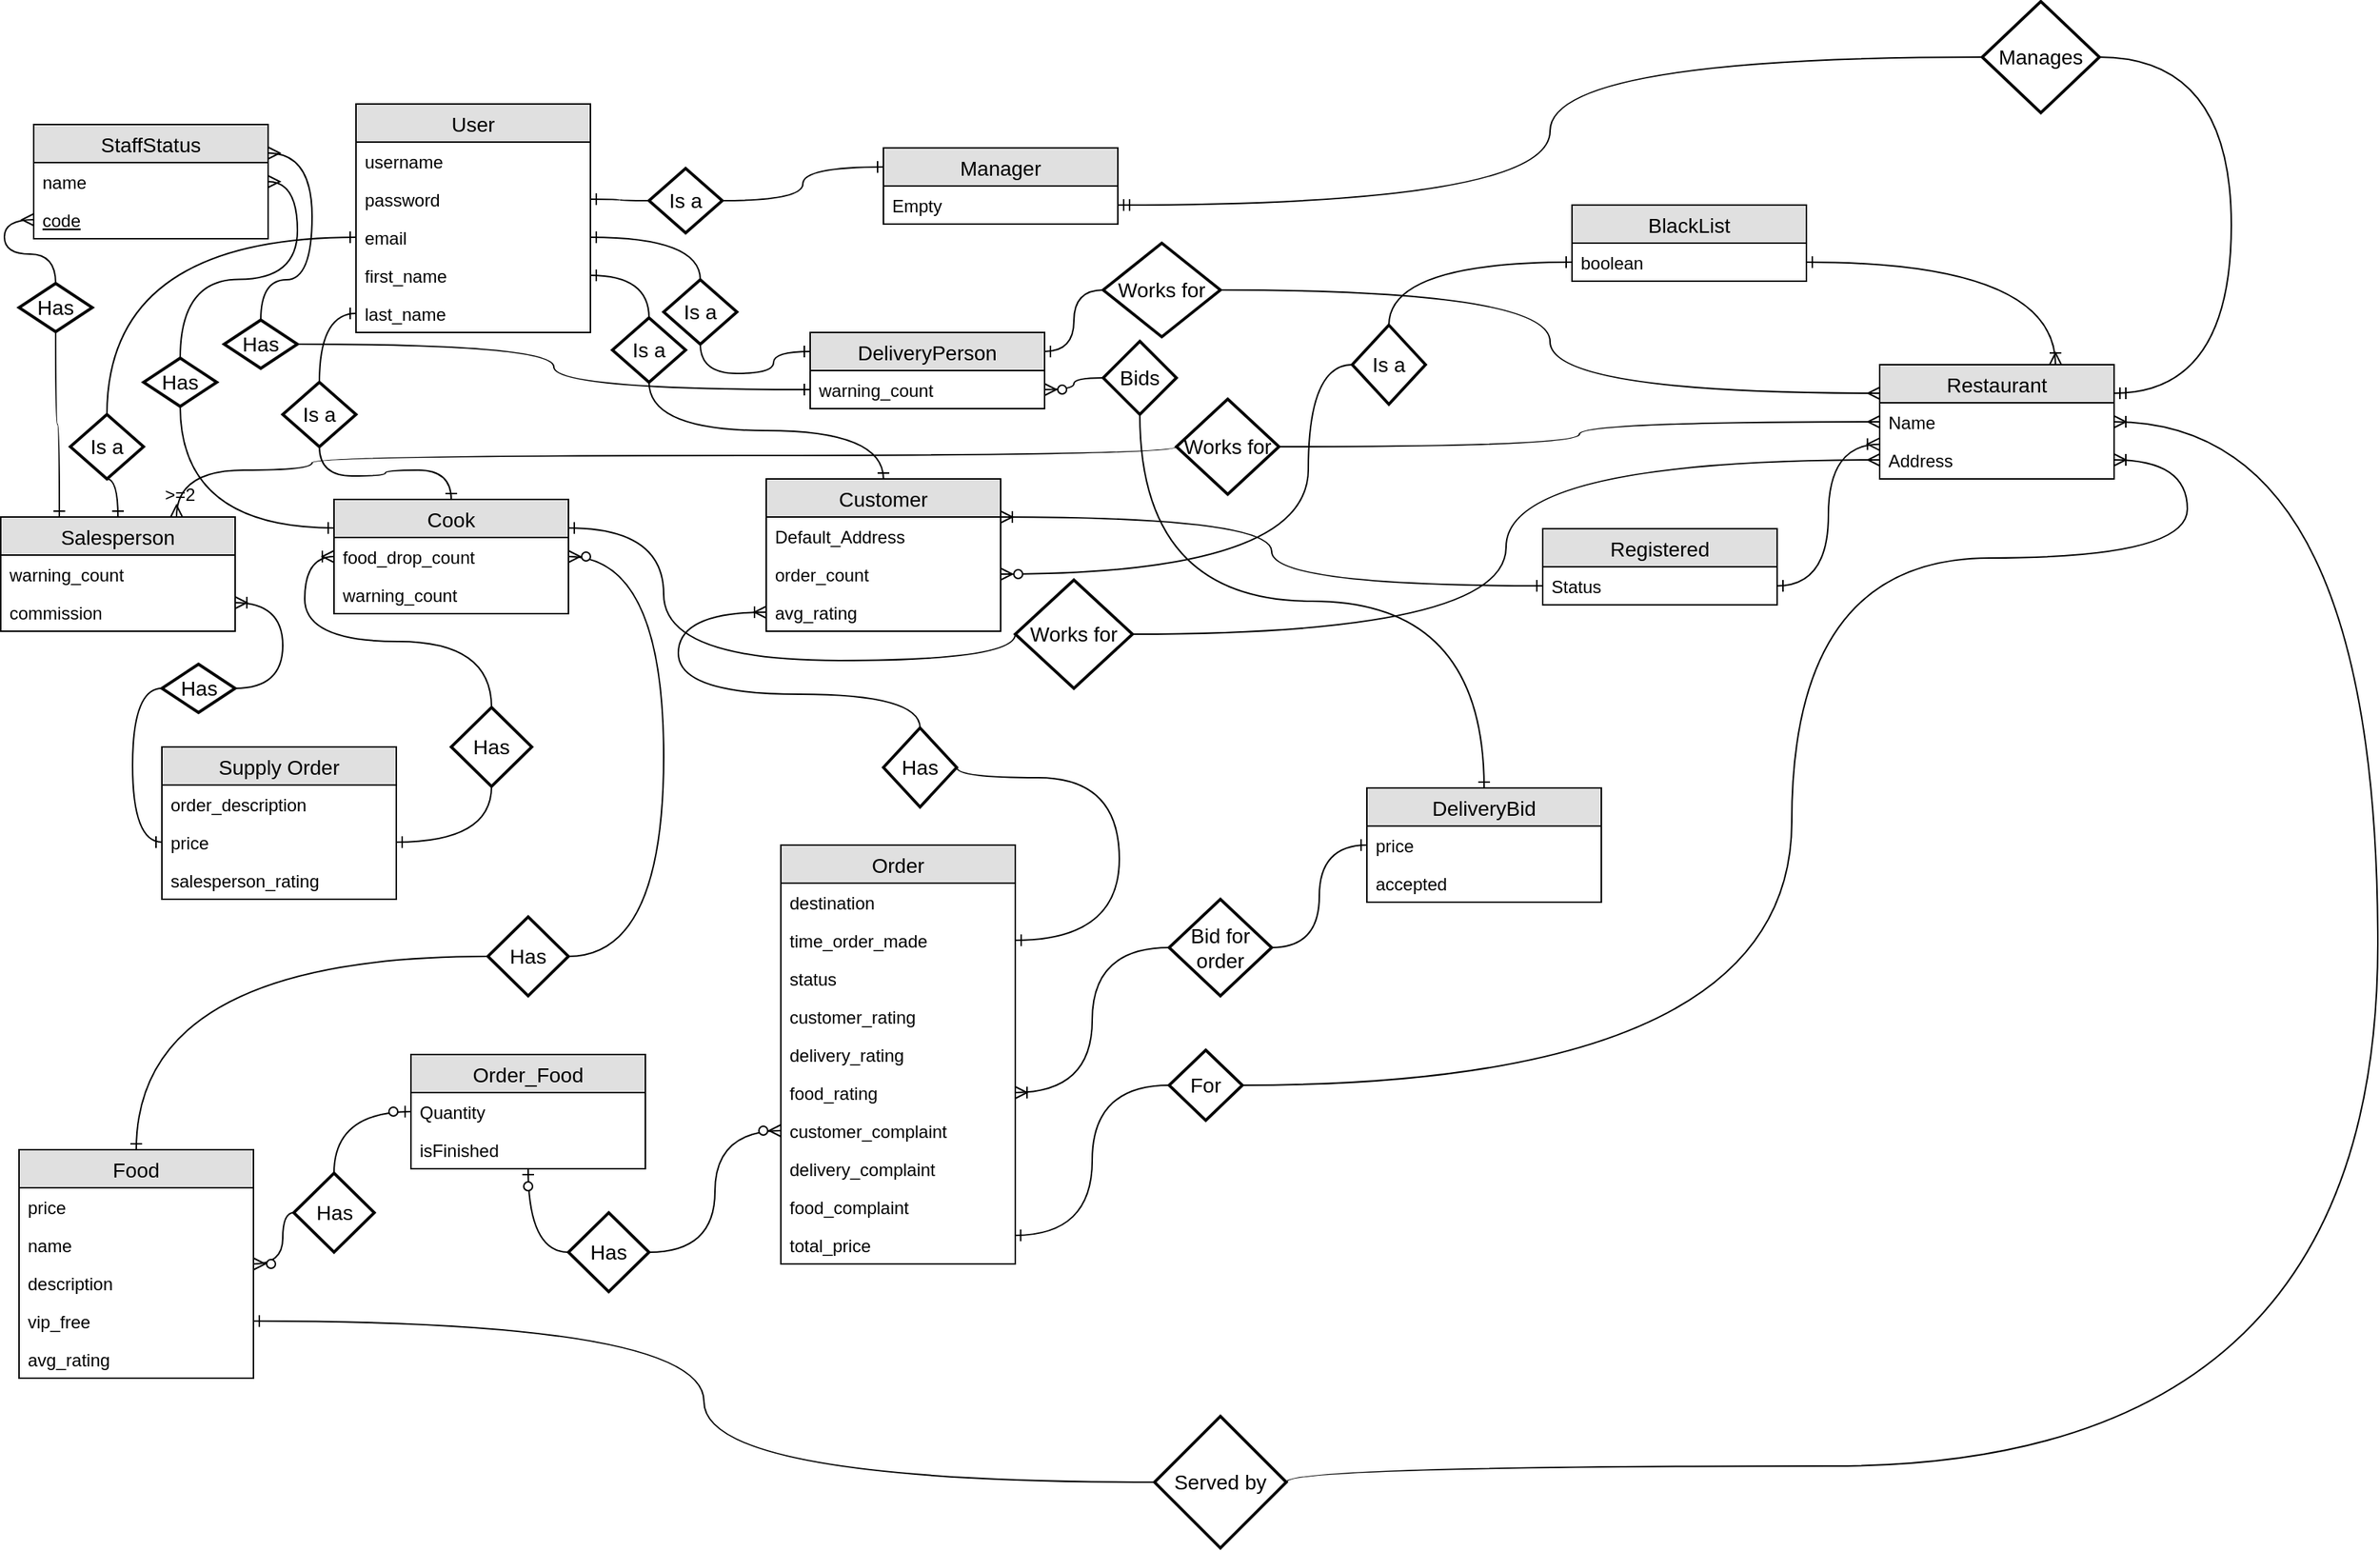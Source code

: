 <mxfile version="12.3.2" type="google" pages="1"><diagram id="FKOr02CGukpDUtLz59xT" name="Page-1"><mxGraphModel dx="1502" dy="1800" grid="1" gridSize="10" guides="1" tooltips="1" connect="1" arrows="1" fold="1" page="1" pageScale="1" pageWidth="850" pageHeight="1100" math="0" shadow="0"><root><mxCell id="0"/><mxCell id="1" parent="0"/><mxCell id="uE8CPsLyu6yqbZ7oe9Kf-1" value="User" style="swimlane;fontStyle=0;childLayout=stackLayout;horizontal=1;startSize=26;fillColor=#e0e0e0;horizontalStack=0;resizeParent=1;resizeParentMax=0;resizeLast=0;collapsible=1;marginBottom=0;swimlaneFillColor=#ffffff;align=center;fontSize=14;" parent="1" vertex="1"><mxGeometry x="250" y="70" width="160" height="156" as="geometry"><mxRectangle x="250" y="70" width="60" height="26" as="alternateBounds"/></mxGeometry></mxCell><mxCell id="uE8CPsLyu6yqbZ7oe9Kf-2" value="username" style="text;strokeColor=none;fillColor=none;spacingLeft=4;spacingRight=4;overflow=hidden;rotatable=0;points=[[0,0.5],[1,0.5]];portConstraint=eastwest;fontSize=12;" parent="uE8CPsLyu6yqbZ7oe9Kf-1" vertex="1"><mxGeometry y="26" width="160" height="26" as="geometry"/></mxCell><mxCell id="uE8CPsLyu6yqbZ7oe9Kf-3" value="password" style="text;strokeColor=none;fillColor=none;spacingLeft=4;spacingRight=4;overflow=hidden;rotatable=0;points=[[0,0.5],[1,0.5]];portConstraint=eastwest;fontSize=12;" parent="uE8CPsLyu6yqbZ7oe9Kf-1" vertex="1"><mxGeometry y="52" width="160" height="26" as="geometry"/></mxCell><mxCell id="uE8CPsLyu6yqbZ7oe9Kf-4" value="email" style="text;strokeColor=none;fillColor=none;spacingLeft=4;spacingRight=4;overflow=hidden;rotatable=0;points=[[0,0.5],[1,0.5]];portConstraint=eastwest;fontSize=12;" parent="uE8CPsLyu6yqbZ7oe9Kf-1" vertex="1"><mxGeometry y="78" width="160" height="26" as="geometry"/></mxCell><mxCell id="uE8CPsLyu6yqbZ7oe9Kf-5" value="first_name" style="text;strokeColor=none;fillColor=none;spacingLeft=4;spacingRight=4;overflow=hidden;rotatable=0;points=[[0,0.5],[1,0.5]];portConstraint=eastwest;fontSize=12;fontStyle=0" parent="uE8CPsLyu6yqbZ7oe9Kf-1" vertex="1"><mxGeometry y="104" width="160" height="26" as="geometry"/></mxCell><mxCell id="uE8CPsLyu6yqbZ7oe9Kf-6" value="last_name" style="text;strokeColor=none;fillColor=none;spacingLeft=4;spacingRight=4;overflow=hidden;rotatable=0;points=[[0,0.5],[1,0.5]];portConstraint=eastwest;fontSize=12;fontStyle=0" parent="uE8CPsLyu6yqbZ7oe9Kf-1" vertex="1"><mxGeometry y="130" width="160" height="26" as="geometry"/></mxCell><mxCell id="uE8CPsLyu6yqbZ7oe9Kf-41" style="edgeStyle=orthogonalEdgeStyle;curved=1;jumpSize=6;orthogonalLoop=1;jettySize=auto;html=1;exitX=0.5;exitY=0;exitDx=0;exitDy=0;entryX=1;entryY=0.5;entryDx=0;entryDy=0;endArrow=ERone;endFill=0;" parent="1" source="uE8CPsLyu6yqbZ7oe9Kf-11" target="uE8CPsLyu6yqbZ7oe9Kf-5" edge="1"><mxGeometry relative="1" as="geometry"/></mxCell><mxCell id="uE8CPsLyu6yqbZ7oe9Kf-70" style="edgeStyle=orthogonalEdgeStyle;curved=1;jumpSize=6;orthogonalLoop=1;jettySize=auto;html=1;exitX=0.5;exitY=1;exitDx=0;exitDy=0;entryX=0.5;entryY=0;entryDx=0;entryDy=0;endArrow=ERone;endFill=0;" parent="1" source="uE8CPsLyu6yqbZ7oe9Kf-11" target="uE8CPsLyu6yqbZ7oe9Kf-66" edge="1"><mxGeometry relative="1" as="geometry"/></mxCell><mxCell id="uE8CPsLyu6yqbZ7oe9Kf-11" value="Is a" style="shape=rhombus;strokeWidth=2;fontSize=17;perimeter=rhombusPerimeter;whiteSpace=wrap;html=1;align=center;fontSize=14;" parent="1" vertex="1"><mxGeometry x="425" y="216" width="50" height="44" as="geometry"/></mxCell><mxCell id="uE8CPsLyu6yqbZ7oe9Kf-38" style="edgeStyle=orthogonalEdgeStyle;curved=1;jumpSize=6;orthogonalLoop=1;jettySize=auto;html=1;exitX=0.5;exitY=1;exitDx=0;exitDy=0;entryX=0.5;entryY=0;entryDx=0;entryDy=0;endArrow=ERone;endFill=0;" parent="1" source="uE8CPsLyu6yqbZ7oe9Kf-13" target="uE8CPsLyu6yqbZ7oe9Kf-71" edge="1"><mxGeometry relative="1" as="geometry"><mxPoint x="250" y="319.5" as="sourcePoint"/><mxPoint x="250" y="350" as="targetPoint"/></mxGeometry></mxCell><mxCell id="uE8CPsLyu6yqbZ7oe9Kf-42" style="edgeStyle=orthogonalEdgeStyle;curved=1;jumpSize=6;orthogonalLoop=1;jettySize=auto;html=1;exitX=0.5;exitY=0;exitDx=0;exitDy=0;entryX=0;entryY=0.5;entryDx=0;entryDy=0;endArrow=ERone;endFill=0;" parent="1" source="uE8CPsLyu6yqbZ7oe9Kf-13" target="uE8CPsLyu6yqbZ7oe9Kf-6" edge="1"><mxGeometry relative="1" as="geometry"/></mxCell><mxCell id="uE8CPsLyu6yqbZ7oe9Kf-13" value="Is a" style="shape=rhombus;strokeWidth=2;fontSize=17;perimeter=rhombusPerimeter;whiteSpace=wrap;html=1;align=center;fontSize=14;" parent="1" vertex="1"><mxGeometry x="200" y="260" width="50" height="44" as="geometry"/></mxCell><mxCell id="uE8CPsLyu6yqbZ7oe9Kf-24" style="edgeStyle=orthogonalEdgeStyle;jumpSize=6;orthogonalLoop=1;jettySize=auto;html=1;exitX=1;exitY=0.5;exitDx=0;exitDy=0;entryX=0;entryY=0.25;entryDx=0;entryDy=0;endArrow=ERone;endFill=0;curved=1;" parent="1" source="uE8CPsLyu6yqbZ7oe9Kf-14" target="uE8CPsLyu6yqbZ7oe9Kf-80" edge="1"><mxGeometry relative="1" as="geometry"><mxPoint x="540" y="136" as="targetPoint"/></mxGeometry></mxCell><mxCell id="uE8CPsLyu6yqbZ7oe9Kf-25" style="edgeStyle=orthogonalEdgeStyle;jumpSize=6;orthogonalLoop=1;jettySize=auto;html=1;exitX=0;exitY=0.5;exitDx=0;exitDy=0;entryX=1;entryY=0.5;entryDx=0;entryDy=0;endArrow=ERone;endFill=0;curved=1;" parent="1" source="uE8CPsLyu6yqbZ7oe9Kf-14" target="uE8CPsLyu6yqbZ7oe9Kf-3" edge="1"><mxGeometry relative="1" as="geometry"/></mxCell><mxCell id="uE8CPsLyu6yqbZ7oe9Kf-14" value="Is a" style="shape=rhombus;strokeWidth=2;fontSize=17;perimeter=rhombusPerimeter;whiteSpace=wrap;html=1;align=center;fontSize=14;" parent="1" vertex="1"><mxGeometry x="450" y="114" width="50" height="44" as="geometry"/></mxCell><mxCell id="uE8CPsLyu6yqbZ7oe9Kf-27" style="edgeStyle=orthogonalEdgeStyle;curved=1;jumpSize=6;orthogonalLoop=1;jettySize=auto;html=1;exitX=0.5;exitY=0;exitDx=0;exitDy=0;entryX=1;entryY=0.5;entryDx=0;entryDy=0;endArrow=ERone;endFill=0;" parent="1" source="uE8CPsLyu6yqbZ7oe9Kf-15" target="uE8CPsLyu6yqbZ7oe9Kf-4" edge="1"><mxGeometry relative="1" as="geometry"/></mxCell><mxCell id="uE8CPsLyu6yqbZ7oe9Kf-36" style="edgeStyle=orthogonalEdgeStyle;curved=1;jumpSize=6;orthogonalLoop=1;jettySize=auto;html=1;exitX=0.5;exitY=1;exitDx=0;exitDy=0;entryX=0;entryY=0.25;entryDx=0;entryDy=0;endArrow=ERone;endFill=0;" parent="1" source="uE8CPsLyu6yqbZ7oe9Kf-15" target="uE8CPsLyu6yqbZ7oe9Kf-78" edge="1"><mxGeometry relative="1" as="geometry"><mxPoint x="610" y="352" as="targetPoint"/></mxGeometry></mxCell><mxCell id="uE8CPsLyu6yqbZ7oe9Kf-15" value="Is a" style="shape=rhombus;strokeWidth=2;fontSize=17;perimeter=rhombusPerimeter;whiteSpace=wrap;html=1;align=center;fontSize=14;" parent="1" vertex="1"><mxGeometry x="460" y="190" width="50" height="44" as="geometry"/></mxCell><mxCell id="uE8CPsLyu6yqbZ7oe9Kf-40" style="edgeStyle=orthogonalEdgeStyle;curved=1;jumpSize=6;orthogonalLoop=1;jettySize=auto;html=1;exitX=0.5;exitY=1;exitDx=0;exitDy=0;entryX=0.5;entryY=0;entryDx=0;entryDy=0;endArrow=ERone;endFill=0;" parent="1" source="uE8CPsLyu6yqbZ7oe9Kf-16" target="uE8CPsLyu6yqbZ7oe9Kf-76" edge="1"><mxGeometry relative="1" as="geometry"><mxPoint x="80" y="348" as="targetPoint"/></mxGeometry></mxCell><mxCell id="uE8CPsLyu6yqbZ7oe9Kf-44" style="edgeStyle=orthogonalEdgeStyle;curved=1;jumpSize=6;orthogonalLoop=1;jettySize=auto;html=1;exitX=0.5;exitY=0;exitDx=0;exitDy=0;entryX=0;entryY=0.5;entryDx=0;entryDy=0;endArrow=ERone;endFill=0;" parent="1" source="uE8CPsLyu6yqbZ7oe9Kf-16" target="uE8CPsLyu6yqbZ7oe9Kf-4" edge="1"><mxGeometry relative="1" as="geometry"/></mxCell><mxCell id="uE8CPsLyu6yqbZ7oe9Kf-16" value="Is a" style="shape=rhombus;strokeWidth=2;fontSize=17;perimeter=rhombusPerimeter;whiteSpace=wrap;html=1;align=center;fontSize=14;" parent="1" vertex="1"><mxGeometry x="55" y="282" width="50" height="44" as="geometry"/></mxCell><mxCell id="uE8CPsLyu6yqbZ7oe9Kf-66" value="Customer" style="swimlane;fontStyle=0;childLayout=stackLayout;horizontal=1;startSize=26;fillColor=#e0e0e0;horizontalStack=0;resizeParent=1;resizeParentMax=0;resizeLast=0;collapsible=1;marginBottom=0;swimlaneFillColor=#ffffff;align=center;fontSize=14;" parent="1" vertex="1"><mxGeometry x="530" y="326" width="160" height="104" as="geometry"/></mxCell><mxCell id="1bAGDHOaMtLBRv7v_xqx-2" value="Default_Address" style="text;strokeColor=none;fillColor=none;spacingLeft=4;spacingRight=4;overflow=hidden;rotatable=0;points=[[0,0.5],[1,0.5]];portConstraint=eastwest;fontSize=12;" parent="uE8CPsLyu6yqbZ7oe9Kf-66" vertex="1"><mxGeometry y="26" width="160" height="26" as="geometry"/></mxCell><mxCell id="9WlNRz7aJfVjq70LjjGc-4" value="order_count" style="text;strokeColor=none;fillColor=none;spacingLeft=4;spacingRight=4;overflow=hidden;rotatable=0;points=[[0,0.5],[1,0.5]];portConstraint=eastwest;fontSize=12;" parent="uE8CPsLyu6yqbZ7oe9Kf-66" vertex="1"><mxGeometry y="52" width="160" height="26" as="geometry"/></mxCell><mxCell id="uE8CPsLyu6yqbZ7oe9Kf-67" value="avg_rating" style="text;strokeColor=none;fillColor=none;spacingLeft=4;spacingRight=4;overflow=hidden;rotatable=0;points=[[0,0.5],[1,0.5]];portConstraint=eastwest;fontSize=12;" parent="uE8CPsLyu6yqbZ7oe9Kf-66" vertex="1"><mxGeometry y="78" width="160" height="26" as="geometry"/></mxCell><mxCell id="uE8CPsLyu6yqbZ7oe9Kf-71" value="Cook" style="swimlane;fontStyle=0;childLayout=stackLayout;horizontal=1;startSize=26;fillColor=#e0e0e0;horizontalStack=0;resizeParent=1;resizeParentMax=0;resizeLast=0;collapsible=1;marginBottom=0;swimlaneFillColor=#ffffff;align=center;fontSize=14;" parent="1" vertex="1"><mxGeometry x="235" y="340" width="160" height="78" as="geometry"/></mxCell><mxCell id="uE8CPsLyu6yqbZ7oe9Kf-72" value="food_drop_count" style="text;strokeColor=none;fillColor=none;spacingLeft=4;spacingRight=4;overflow=hidden;rotatable=0;points=[[0,0.5],[1,0.5]];portConstraint=eastwest;fontSize=12;" parent="uE8CPsLyu6yqbZ7oe9Kf-71" vertex="1"><mxGeometry y="26" width="160" height="26" as="geometry"/></mxCell><mxCell id="N83NWapl90KY5Cod7YjF-2" value="warning_count" style="text;strokeColor=none;fillColor=none;spacingLeft=4;spacingRight=4;overflow=hidden;rotatable=0;points=[[0,0.5],[1,0.5]];portConstraint=eastwest;fontSize=12;" parent="uE8CPsLyu6yqbZ7oe9Kf-71" vertex="1"><mxGeometry y="52" width="160" height="26" as="geometry"/></mxCell><mxCell id="uE8CPsLyu6yqbZ7oe9Kf-76" value="Salesperson" style="swimlane;fontStyle=0;childLayout=stackLayout;horizontal=1;startSize=26;fillColor=#e0e0e0;horizontalStack=0;resizeParent=1;resizeParentMax=0;resizeLast=0;collapsible=1;marginBottom=0;swimlaneFillColor=#ffffff;align=center;fontSize=14;" parent="1" vertex="1"><mxGeometry x="7.5" y="352" width="160" height="78" as="geometry"/></mxCell><mxCell id="9WlNRz7aJfVjq70LjjGc-1" value="warning_count" style="text;strokeColor=none;fillColor=none;spacingLeft=4;spacingRight=4;overflow=hidden;rotatable=0;points=[[0,0.5],[1,0.5]];portConstraint=eastwest;fontSize=12;" parent="uE8CPsLyu6yqbZ7oe9Kf-76" vertex="1"><mxGeometry y="26" width="160" height="26" as="geometry"/></mxCell><mxCell id="uE8CPsLyu6yqbZ7oe9Kf-77" value="commission" style="text;strokeColor=none;fillColor=none;spacingLeft=4;spacingRight=4;overflow=hidden;rotatable=0;points=[[0,0.5],[1,0.5]];portConstraint=eastwest;fontSize=12;" parent="uE8CPsLyu6yqbZ7oe9Kf-76" vertex="1"><mxGeometry y="52" width="160" height="26" as="geometry"/></mxCell><mxCell id="uE8CPsLyu6yqbZ7oe9Kf-78" value="DeliveryPerson" style="swimlane;fontStyle=0;childLayout=stackLayout;horizontal=1;startSize=26;fillColor=#e0e0e0;horizontalStack=0;resizeParent=1;resizeParentMax=0;resizeLast=0;collapsible=1;marginBottom=0;swimlaneFillColor=#ffffff;align=center;fontSize=14;" parent="1" vertex="1"><mxGeometry x="560" y="226" width="160" height="52" as="geometry"/></mxCell><mxCell id="uE8CPsLyu6yqbZ7oe9Kf-79" value="warning_count" style="text;strokeColor=none;fillColor=none;spacingLeft=4;spacingRight=4;overflow=hidden;rotatable=0;points=[[0,0.5],[1,0.5]];portConstraint=eastwest;fontSize=12;" parent="uE8CPsLyu6yqbZ7oe9Kf-78" vertex="1"><mxGeometry y="26" width="160" height="26" as="geometry"/></mxCell><mxCell id="uE8CPsLyu6yqbZ7oe9Kf-80" value="Manager" style="swimlane;fontStyle=0;childLayout=stackLayout;horizontal=1;startSize=26;fillColor=#e0e0e0;horizontalStack=0;resizeParent=1;resizeParentMax=0;resizeLast=0;collapsible=1;marginBottom=0;swimlaneFillColor=#ffffff;align=center;fontSize=14;" parent="1" vertex="1"><mxGeometry x="610" y="100" width="160" height="52" as="geometry"/></mxCell><mxCell id="uE8CPsLyu6yqbZ7oe9Kf-81" value="Empty" style="text;strokeColor=none;fillColor=none;spacingLeft=4;spacingRight=4;overflow=hidden;rotatable=0;points=[[0,0.5],[1,0.5]];portConstraint=eastwest;fontSize=12;" parent="uE8CPsLyu6yqbZ7oe9Kf-80" vertex="1"><mxGeometry y="26" width="160" height="26" as="geometry"/></mxCell><mxCell id="uE8CPsLyu6yqbZ7oe9Kf-84" style="edgeStyle=orthogonalEdgeStyle;curved=1;jumpSize=6;orthogonalLoop=1;jettySize=auto;html=1;exitX=0;exitY=0.5;exitDx=0;exitDy=0;entryX=1;entryY=0.5;entryDx=0;entryDy=0;endArrow=ERzeroToMany;endFill=1;" parent="1" source="uE8CPsLyu6yqbZ7oe9Kf-82" target="uE8CPsLyu6yqbZ7oe9Kf-79" edge="1"><mxGeometry relative="1" as="geometry"/></mxCell><mxCell id="uE8CPsLyu6yqbZ7oe9Kf-89" style="edgeStyle=orthogonalEdgeStyle;curved=1;jumpSize=6;orthogonalLoop=1;jettySize=auto;html=1;exitX=0.5;exitY=1;exitDx=0;exitDy=0;entryX=0.5;entryY=0;entryDx=0;entryDy=0;endArrow=ERone;endFill=0;" parent="1" source="uE8CPsLyu6yqbZ7oe9Kf-82" target="uE8CPsLyu6yqbZ7oe9Kf-85" edge="1"><mxGeometry relative="1" as="geometry"/></mxCell><mxCell id="uE8CPsLyu6yqbZ7oe9Kf-82" value="Bids" style="shape=rhombus;strokeWidth=2;fontSize=17;perimeter=rhombusPerimeter;whiteSpace=wrap;html=1;align=center;fontSize=14;" parent="1" vertex="1"><mxGeometry x="760" y="232" width="50" height="50" as="geometry"/></mxCell><mxCell id="uE8CPsLyu6yqbZ7oe9Kf-85" value="DeliveryBid" style="swimlane;fontStyle=0;childLayout=stackLayout;horizontal=1;startSize=26;fillColor=#e0e0e0;horizontalStack=0;resizeParent=1;resizeParentMax=0;resizeLast=0;collapsible=1;marginBottom=0;swimlaneFillColor=#ffffff;align=center;fontSize=14;" parent="1" vertex="1"><mxGeometry x="940" y="537" width="160" height="78" as="geometry"/></mxCell><mxCell id="uE8CPsLyu6yqbZ7oe9Kf-86" value="price" style="text;strokeColor=none;fillColor=none;spacingLeft=4;spacingRight=4;overflow=hidden;rotatable=0;points=[[0,0.5],[1,0.5]];portConstraint=eastwest;fontSize=12;" parent="uE8CPsLyu6yqbZ7oe9Kf-85" vertex="1"><mxGeometry y="26" width="160" height="26" as="geometry"/></mxCell><mxCell id="uE8CPsLyu6yqbZ7oe9Kf-87" value="accepted" style="text;strokeColor=none;fillColor=none;spacingLeft=4;spacingRight=4;overflow=hidden;rotatable=0;points=[[0,0.5],[1,0.5]];portConstraint=eastwest;fontSize=12;" parent="uE8CPsLyu6yqbZ7oe9Kf-85" vertex="1"><mxGeometry y="52" width="160" height="26" as="geometry"/></mxCell><mxCell id="uE8CPsLyu6yqbZ7oe9Kf-90" value="Order" style="swimlane;fontStyle=0;childLayout=stackLayout;horizontal=1;startSize=26;fillColor=#e0e0e0;horizontalStack=0;resizeParent=1;resizeParentMax=0;resizeLast=0;collapsible=1;marginBottom=0;swimlaneFillColor=#ffffff;align=center;fontSize=14;" parent="1" vertex="1"><mxGeometry x="540" y="576" width="160" height="286" as="geometry"/></mxCell><mxCell id="PuHk4GCG3TTUauigUbPN-1" value="destination" style="text;strokeColor=none;fillColor=none;spacingLeft=4;spacingRight=4;overflow=hidden;rotatable=0;points=[[0,0.5],[1,0.5]];portConstraint=eastwest;fontSize=12;" parent="uE8CPsLyu6yqbZ7oe9Kf-90" vertex="1"><mxGeometry y="26" width="160" height="26" as="geometry"/></mxCell><mxCell id="uE8CPsLyu6yqbZ7oe9Kf-91" value="time_order_made" style="text;strokeColor=none;fillColor=none;spacingLeft=4;spacingRight=4;overflow=hidden;rotatable=0;points=[[0,0.5],[1,0.5]];portConstraint=eastwest;fontSize=12;" parent="uE8CPsLyu6yqbZ7oe9Kf-90" vertex="1"><mxGeometry y="52" width="160" height="26" as="geometry"/></mxCell><mxCell id="uE8CPsLyu6yqbZ7oe9Kf-92" value="status" style="text;strokeColor=none;fillColor=none;spacingLeft=4;spacingRight=4;overflow=hidden;rotatable=0;points=[[0,0.5],[1,0.5]];portConstraint=eastwest;fontSize=12;" parent="uE8CPsLyu6yqbZ7oe9Kf-90" vertex="1"><mxGeometry y="78" width="160" height="26" as="geometry"/></mxCell><mxCell id="uE8CPsLyu6yqbZ7oe9Kf-93" value="customer_rating" style="text;strokeColor=none;fillColor=none;spacingLeft=4;spacingRight=4;overflow=hidden;rotatable=0;points=[[0,0.5],[1,0.5]];portConstraint=eastwest;fontSize=12;" parent="uE8CPsLyu6yqbZ7oe9Kf-90" vertex="1"><mxGeometry y="104" width="160" height="26" as="geometry"/></mxCell><mxCell id="U_2ZKFVko-Q46pXUfSht-3" value="delivery_rating" style="text;strokeColor=none;fillColor=none;spacingLeft=4;spacingRight=4;overflow=hidden;rotatable=0;points=[[0,0.5],[1,0.5]];portConstraint=eastwest;fontSize=12;" parent="uE8CPsLyu6yqbZ7oe9Kf-90" vertex="1"><mxGeometry y="130" width="160" height="26" as="geometry"/></mxCell><mxCell id="uE8CPsLyu6yqbZ7oe9Kf-94" value="food_rating" style="text;strokeColor=none;fillColor=none;spacingLeft=4;spacingRight=4;overflow=hidden;rotatable=0;points=[[0,0.5],[1,0.5]];portConstraint=eastwest;fontSize=12;" parent="uE8CPsLyu6yqbZ7oe9Kf-90" vertex="1"><mxGeometry y="156" width="160" height="26" as="geometry"/></mxCell><mxCell id="9WlNRz7aJfVjq70LjjGc-2" value="customer_complaint" style="text;strokeColor=none;fillColor=none;spacingLeft=4;spacingRight=4;overflow=hidden;rotatable=0;points=[[0,0.5],[1,0.5]];portConstraint=eastwest;fontSize=12;" parent="uE8CPsLyu6yqbZ7oe9Kf-90" vertex="1"><mxGeometry y="182" width="160" height="26" as="geometry"/></mxCell><mxCell id="9WlNRz7aJfVjq70LjjGc-3" value="delivery_complaint" style="text;strokeColor=none;fillColor=none;spacingLeft=4;spacingRight=4;overflow=hidden;rotatable=0;points=[[0,0.5],[1,0.5]];portConstraint=eastwest;fontSize=12;" parent="uE8CPsLyu6yqbZ7oe9Kf-90" vertex="1"><mxGeometry y="208" width="160" height="26" as="geometry"/></mxCell><mxCell id="uE8CPsLyu6yqbZ7oe9Kf-120" value="food_complaint" style="text;strokeColor=none;fillColor=none;spacingLeft=4;spacingRight=4;overflow=hidden;rotatable=0;points=[[0,0.5],[1,0.5]];portConstraint=eastwest;fontSize=12;" parent="uE8CPsLyu6yqbZ7oe9Kf-90" vertex="1"><mxGeometry y="234" width="160" height="26" as="geometry"/></mxCell><mxCell id="uE8CPsLyu6yqbZ7oe9Kf-95" value="total_price" style="text;strokeColor=none;fillColor=none;spacingLeft=4;spacingRight=4;overflow=hidden;rotatable=0;points=[[0,0.5],[1,0.5]];portConstraint=eastwest;fontSize=12;" parent="uE8CPsLyu6yqbZ7oe9Kf-90" vertex="1"><mxGeometry y="260" width="160" height="26" as="geometry"/></mxCell><mxCell id="uE8CPsLyu6yqbZ7oe9Kf-97" style="edgeStyle=orthogonalEdgeStyle;curved=1;jumpSize=6;orthogonalLoop=1;jettySize=auto;html=1;exitX=1;exitY=0.5;exitDx=0;exitDy=0;entryX=0;entryY=0.5;entryDx=0;entryDy=0;endArrow=ERone;endFill=0;" parent="1" source="uE8CPsLyu6yqbZ7oe9Kf-96" target="uE8CPsLyu6yqbZ7oe9Kf-86" edge="1"><mxGeometry relative="1" as="geometry"/></mxCell><mxCell id="uE8CPsLyu6yqbZ7oe9Kf-98" style="edgeStyle=orthogonalEdgeStyle;curved=1;jumpSize=6;orthogonalLoop=1;jettySize=auto;html=1;exitX=0;exitY=0.5;exitDx=0;exitDy=0;entryX=1;entryY=0.5;entryDx=0;entryDy=0;endArrow=ERoneToMany;endFill=0;" parent="1" source="uE8CPsLyu6yqbZ7oe9Kf-96" target="uE8CPsLyu6yqbZ7oe9Kf-94" edge="1"><mxGeometry relative="1" as="geometry"/></mxCell><mxCell id="uE8CPsLyu6yqbZ7oe9Kf-96" value="Bid for order" style="shape=rhombus;strokeWidth=2;fontSize=17;perimeter=rhombusPerimeter;whiteSpace=wrap;html=1;align=center;fontSize=14;" parent="1" vertex="1"><mxGeometry x="805" y="613" width="70" height="66" as="geometry"/></mxCell><mxCell id="9WlNRz7aJfVjq70LjjGc-16" style="edgeStyle=orthogonalEdgeStyle;curved=1;rounded=0;orthogonalLoop=1;jettySize=auto;html=1;entryX=0;entryY=0.5;entryDx=0;entryDy=0;startArrow=ERzeroToMany;startFill=1;endArrow=none;endFill=0;" parent="1" source="uE8CPsLyu6yqbZ7oe9Kf-99" target="9WlNRz7aJfVjq70LjjGc-13" edge="1"><mxGeometry relative="1" as="geometry"/></mxCell><mxCell id="uE8CPsLyu6yqbZ7oe9Kf-99" value="Food" style="swimlane;fontStyle=0;childLayout=stackLayout;horizontal=1;startSize=26;fillColor=#e0e0e0;horizontalStack=0;resizeParent=1;resizeParentMax=0;resizeLast=0;collapsible=1;marginBottom=0;swimlaneFillColor=#ffffff;align=center;fontSize=14;" parent="1" vertex="1"><mxGeometry x="20" y="784" width="160" height="156" as="geometry"/></mxCell><mxCell id="uE8CPsLyu6yqbZ7oe9Kf-100" value="price" style="text;strokeColor=none;fillColor=none;spacingLeft=4;spacingRight=4;overflow=hidden;rotatable=0;points=[[0,0.5],[1,0.5]];portConstraint=eastwest;fontSize=12;" parent="uE8CPsLyu6yqbZ7oe9Kf-99" vertex="1"><mxGeometry y="26" width="160" height="26" as="geometry"/></mxCell><mxCell id="uE8CPsLyu6yqbZ7oe9Kf-101" value="name" style="text;strokeColor=none;fillColor=none;spacingLeft=4;spacingRight=4;overflow=hidden;rotatable=0;points=[[0,0.5],[1,0.5]];portConstraint=eastwest;fontSize=12;" parent="uE8CPsLyu6yqbZ7oe9Kf-99" vertex="1"><mxGeometry y="52" width="160" height="26" as="geometry"/></mxCell><mxCell id="uE8CPsLyu6yqbZ7oe9Kf-102" value="description" style="text;strokeColor=none;fillColor=none;spacingLeft=4;spacingRight=4;overflow=hidden;rotatable=0;points=[[0,0.5],[1,0.5]];portConstraint=eastwest;fontSize=12;" parent="uE8CPsLyu6yqbZ7oe9Kf-99" vertex="1"><mxGeometry y="78" width="160" height="26" as="geometry"/></mxCell><mxCell id="uE8CPsLyu6yqbZ7oe9Kf-121" value="vip_free" style="text;strokeColor=none;fillColor=none;spacingLeft=4;spacingRight=4;overflow=hidden;rotatable=0;points=[[0,0.5],[1,0.5]];portConstraint=eastwest;fontSize=12;" parent="uE8CPsLyu6yqbZ7oe9Kf-99" vertex="1"><mxGeometry y="104" width="160" height="26" as="geometry"/></mxCell><mxCell id="uE8CPsLyu6yqbZ7oe9Kf-123" value="avg_rating" style="text;strokeColor=none;fillColor=none;spacingLeft=4;spacingRight=4;overflow=hidden;rotatable=0;points=[[0,0.5],[1,0.5]];portConstraint=eastwest;fontSize=12;" parent="uE8CPsLyu6yqbZ7oe9Kf-99" vertex="1"><mxGeometry y="130" width="160" height="26" as="geometry"/></mxCell><mxCell id="uE8CPsLyu6yqbZ7oe9Kf-105" style="edgeStyle=orthogonalEdgeStyle;curved=1;jumpSize=6;orthogonalLoop=1;jettySize=auto;html=1;exitX=1;exitY=0.5;exitDx=0;exitDy=0;entryX=1;entryY=0.5;entryDx=0;entryDy=0;endArrow=ERone;endFill=0;" parent="1" source="uE8CPsLyu6yqbZ7oe9Kf-103" target="uE8CPsLyu6yqbZ7oe9Kf-91" edge="1"><mxGeometry relative="1" as="geometry"><Array as="points"><mxPoint x="660" y="530"/><mxPoint x="771" y="530"/><mxPoint x="771" y="641"/></Array></mxGeometry></mxCell><mxCell id="4WAkarsvz4f5SiXeEXRg-30" style="edgeStyle=orthogonalEdgeStyle;curved=1;jumpSize=6;orthogonalLoop=1;jettySize=auto;html=1;exitX=0.5;exitY=0;exitDx=0;exitDy=0;entryX=0;entryY=0.5;entryDx=0;entryDy=0;endArrow=ERoneToMany;endFill=0;strokeColor=#000000;" parent="1" source="uE8CPsLyu6yqbZ7oe9Kf-103" target="uE8CPsLyu6yqbZ7oe9Kf-67" edge="1"><mxGeometry relative="1" as="geometry"><Array as="points"><mxPoint x="635" y="473"/><mxPoint x="470" y="473"/><mxPoint x="470" y="417"/></Array></mxGeometry></mxCell><mxCell id="uE8CPsLyu6yqbZ7oe9Kf-103" value="Has" style="shape=rhombus;strokeWidth=2;fontSize=17;perimeter=rhombusPerimeter;whiteSpace=wrap;html=1;align=center;fontSize=14;" parent="1" vertex="1"><mxGeometry x="610" y="496" width="50" height="54" as="geometry"/></mxCell><mxCell id="uE8CPsLyu6yqbZ7oe9Kf-124" value="Supply Order" style="swimlane;fontStyle=0;childLayout=stackLayout;horizontal=1;startSize=26;fillColor=#e0e0e0;horizontalStack=0;resizeParent=1;resizeParentMax=0;resizeLast=0;collapsible=1;marginBottom=0;swimlaneFillColor=#ffffff;align=center;fontSize=14;" parent="1" vertex="1"><mxGeometry x="117.5" y="509" width="160" height="104" as="geometry"/></mxCell><mxCell id="uE8CPsLyu6yqbZ7oe9Kf-125" value="order_description" style="text;strokeColor=none;fillColor=none;spacingLeft=4;spacingRight=4;overflow=hidden;rotatable=0;points=[[0,0.5],[1,0.5]];portConstraint=eastwest;fontSize=12;" parent="uE8CPsLyu6yqbZ7oe9Kf-124" vertex="1"><mxGeometry y="26" width="160" height="26" as="geometry"/></mxCell><mxCell id="uE8CPsLyu6yqbZ7oe9Kf-126" value="price" style="text;strokeColor=none;fillColor=none;spacingLeft=4;spacingRight=4;overflow=hidden;rotatable=0;points=[[0,0.5],[1,0.5]];portConstraint=eastwest;fontSize=12;" parent="uE8CPsLyu6yqbZ7oe9Kf-124" vertex="1"><mxGeometry y="52" width="160" height="26" as="geometry"/></mxCell><mxCell id="uE8CPsLyu6yqbZ7oe9Kf-127" value="salesperson_rating" style="text;strokeColor=none;fillColor=none;spacingLeft=4;spacingRight=4;overflow=hidden;rotatable=0;points=[[0,0.5],[1,0.5]];portConstraint=eastwest;fontSize=12;" parent="uE8CPsLyu6yqbZ7oe9Kf-124" vertex="1"><mxGeometry y="78" width="160" height="26" as="geometry"/></mxCell><mxCell id="uE8CPsLyu6yqbZ7oe9Kf-134" style="edgeStyle=orthogonalEdgeStyle;curved=1;jumpSize=6;orthogonalLoop=1;jettySize=auto;html=1;exitX=0;exitY=0.5;exitDx=0;exitDy=0;entryX=0;entryY=0.5;entryDx=0;entryDy=0;endArrow=ERone;endFill=0;" parent="1" source="uE8CPsLyu6yqbZ7oe9Kf-128" target="uE8CPsLyu6yqbZ7oe9Kf-126" edge="1"><mxGeometry relative="1" as="geometry"/></mxCell><mxCell id="uE8CPsLyu6yqbZ7oe9Kf-140" style="edgeStyle=orthogonalEdgeStyle;curved=1;jumpSize=6;orthogonalLoop=1;jettySize=auto;html=1;exitX=1;exitY=0.5;exitDx=0;exitDy=0;endArrow=ERoneToMany;endFill=0;entryX=1;entryY=0.75;entryDx=0;entryDy=0;" parent="1" source="uE8CPsLyu6yqbZ7oe9Kf-128" target="uE8CPsLyu6yqbZ7oe9Kf-76" edge="1"><mxGeometry relative="1" as="geometry"><mxPoint x="188" y="363" as="targetPoint"/><Array as="points"><mxPoint x="200" y="469"/><mxPoint x="200" y="411"/></Array></mxGeometry></mxCell><mxCell id="uE8CPsLyu6yqbZ7oe9Kf-128" value="Has" style="shape=rhombus;strokeWidth=2;fontSize=17;perimeter=rhombusPerimeter;whiteSpace=wrap;html=1;align=center;fontSize=14;" parent="1" vertex="1"><mxGeometry x="117.5" y="452.5" width="50" height="33" as="geometry"/></mxCell><mxCell id="uE8CPsLyu6yqbZ7oe9Kf-137" style="edgeStyle=orthogonalEdgeStyle;curved=1;jumpSize=6;orthogonalLoop=1;jettySize=auto;html=1;exitX=0.5;exitY=0;exitDx=0;exitDy=0;endArrow=ERoneToMany;endFill=0;entryX=0;entryY=0.5;entryDx=0;entryDy=0;" parent="1" source="uE8CPsLyu6yqbZ7oe9Kf-130" target="uE8CPsLyu6yqbZ7oe9Kf-72" edge="1"><mxGeometry relative="1" as="geometry"><mxPoint x="320" y="417" as="targetPoint"/></mxGeometry></mxCell><mxCell id="uE8CPsLyu6yqbZ7oe9Kf-138" style="edgeStyle=orthogonalEdgeStyle;curved=1;jumpSize=6;orthogonalLoop=1;jettySize=auto;html=1;exitX=0.5;exitY=1;exitDx=0;exitDy=0;entryX=1;entryY=0.5;entryDx=0;entryDy=0;endArrow=ERone;endFill=0;" parent="1" source="uE8CPsLyu6yqbZ7oe9Kf-130" target="uE8CPsLyu6yqbZ7oe9Kf-126" edge="1"><mxGeometry relative="1" as="geometry"><Array as="points"><mxPoint x="343" y="574"/></Array></mxGeometry></mxCell><mxCell id="uE8CPsLyu6yqbZ7oe9Kf-130" value="Has" style="shape=rhombus;strokeWidth=2;fontSize=17;perimeter=rhombusPerimeter;whiteSpace=wrap;html=1;align=center;fontSize=14;" parent="1" vertex="1"><mxGeometry x="315" y="482" width="55" height="54" as="geometry"/></mxCell><mxCell id="uE8CPsLyu6yqbZ7oe9Kf-141" value="Restaurant" style="swimlane;fontStyle=0;childLayout=stackLayout;horizontal=1;startSize=26;fillColor=#e0e0e0;horizontalStack=0;resizeParent=1;resizeParentMax=0;resizeLast=0;collapsible=1;marginBottom=0;swimlaneFillColor=#ffffff;align=center;fontSize=14;" parent="1" vertex="1"><mxGeometry x="1290" y="248" width="160" height="78" as="geometry"/></mxCell><mxCell id="uE8CPsLyu6yqbZ7oe9Kf-142" value="Name" style="text;strokeColor=none;fillColor=none;spacingLeft=4;spacingRight=4;overflow=hidden;rotatable=0;points=[[0,0.5],[1,0.5]];portConstraint=eastwest;fontSize=12;" parent="uE8CPsLyu6yqbZ7oe9Kf-141" vertex="1"><mxGeometry y="26" width="160" height="26" as="geometry"/></mxCell><mxCell id="uE8CPsLyu6yqbZ7oe9Kf-143" value="Address" style="text;strokeColor=none;fillColor=none;spacingLeft=4;spacingRight=4;overflow=hidden;rotatable=0;points=[[0,0.5],[1,0.5]];portConstraint=eastwest;fontSize=12;" parent="uE8CPsLyu6yqbZ7oe9Kf-141" vertex="1"><mxGeometry y="52" width="160" height="26" as="geometry"/></mxCell><mxCell id="4WAkarsvz4f5SiXeEXRg-5" style="edgeStyle=orthogonalEdgeStyle;curved=1;jumpSize=6;orthogonalLoop=1;jettySize=auto;html=1;exitX=0;exitY=0.5;exitDx=0;exitDy=0;entryX=1;entryY=0.5;entryDx=0;entryDy=0;endArrow=ERmandOne;endFill=0;strokeColor=#000000;" parent="1" source="uE8CPsLyu6yqbZ7oe9Kf-146" target="uE8CPsLyu6yqbZ7oe9Kf-81" edge="1"><mxGeometry relative="1" as="geometry"/></mxCell><mxCell id="4WAkarsvz4f5SiXeEXRg-6" style="edgeStyle=orthogonalEdgeStyle;curved=1;jumpSize=6;orthogonalLoop=1;jettySize=auto;html=1;exitX=1;exitY=0.5;exitDx=0;exitDy=0;entryX=1;entryY=0.25;entryDx=0;entryDy=0;endArrow=ERmandOne;endFill=0;strokeColor=#000000;" parent="1" source="uE8CPsLyu6yqbZ7oe9Kf-146" target="uE8CPsLyu6yqbZ7oe9Kf-141" edge="1"><mxGeometry relative="1" as="geometry"><Array as="points"><mxPoint x="1530" y="38"/><mxPoint x="1530" y="268"/></Array></mxGeometry></mxCell><mxCell id="uE8CPsLyu6yqbZ7oe9Kf-146" value="Manages" style="shape=rhombus;strokeWidth=2;fontSize=17;perimeter=rhombusPerimeter;whiteSpace=wrap;html=1;align=center;fontSize=14;" parent="1" vertex="1"><mxGeometry x="1360" width="80" height="76" as="geometry"/></mxCell><mxCell id="uE8CPsLyu6yqbZ7oe9Kf-150" style="edgeStyle=orthogonalEdgeStyle;curved=1;jumpSize=6;orthogonalLoop=1;jettySize=auto;html=1;exitX=1;exitY=0.5;exitDx=0;exitDy=0;endArrow=ERmany;endFill=0;entryX=0;entryY=0.25;entryDx=0;entryDy=0;" parent="1" source="uE8CPsLyu6yqbZ7oe9Kf-149" target="uE8CPsLyu6yqbZ7oe9Kf-141" edge="1"><mxGeometry relative="1" as="geometry"><mxPoint x="970" y="213" as="targetPoint"/></mxGeometry></mxCell><mxCell id="uE8CPsLyu6yqbZ7oe9Kf-151" style="edgeStyle=orthogonalEdgeStyle;curved=1;jumpSize=6;orthogonalLoop=1;jettySize=auto;html=1;exitX=0;exitY=0.5;exitDx=0;exitDy=0;endArrow=ERone;endFill=0;entryX=1;entryY=0.25;entryDx=0;entryDy=0;" parent="1" source="uE8CPsLyu6yqbZ7oe9Kf-149" target="uE8CPsLyu6yqbZ7oe9Kf-78" edge="1"><mxGeometry relative="1" as="geometry"><mxPoint x="820" y="213" as="targetPoint"/></mxGeometry></mxCell><mxCell id="uE8CPsLyu6yqbZ7oe9Kf-149" value="Works for" style="shape=rhombus;strokeWidth=2;fontSize=17;perimeter=rhombusPerimeter;whiteSpace=wrap;html=1;align=center;fontSize=14;" parent="1" vertex="1"><mxGeometry x="760" y="165" width="80" height="64" as="geometry"/></mxCell><mxCell id="uE8CPsLyu6yqbZ7oe9Kf-152" style="edgeStyle=orthogonalEdgeStyle;curved=1;jumpSize=6;orthogonalLoop=1;jettySize=auto;html=1;exitX=1;exitY=0.5;exitDx=0;exitDy=0;endArrow=ERmany;endFill=0;entryX=0;entryY=0.5;entryDx=0;entryDy=0;" parent="1" source="uE8CPsLyu6yqbZ7oe9Kf-154" target="uE8CPsLyu6yqbZ7oe9Kf-143" edge="1"><mxGeometry relative="1" as="geometry"><mxPoint x="970" y="390" as="targetPoint"/></mxGeometry></mxCell><mxCell id="uE8CPsLyu6yqbZ7oe9Kf-153" style="edgeStyle=orthogonalEdgeStyle;curved=1;jumpSize=6;orthogonalLoop=1;jettySize=auto;html=1;exitX=0;exitY=0.5;exitDx=0;exitDy=0;endArrow=ERone;endFill=0;entryX=1;entryY=0.25;entryDx=0;entryDy=0;" parent="1" source="uE8CPsLyu6yqbZ7oe9Kf-154" target="uE8CPsLyu6yqbZ7oe9Kf-71" edge="1"><mxGeometry relative="1" as="geometry"><mxPoint x="440" y="330" as="targetPoint"/><Array as="points"><mxPoint x="700" y="450"/><mxPoint x="460" y="450"/><mxPoint x="460" y="360"/></Array></mxGeometry></mxCell><mxCell id="uE8CPsLyu6yqbZ7oe9Kf-154" value="Works for" style="shape=rhombus;strokeWidth=2;fontSize=17;perimeter=rhombusPerimeter;whiteSpace=wrap;html=1;align=center;fontSize=14;" parent="1" vertex="1"><mxGeometry x="700" y="395" width="80" height="74" as="geometry"/></mxCell><mxCell id="uE8CPsLyu6yqbZ7oe9Kf-155" style="edgeStyle=orthogonalEdgeStyle;curved=1;jumpSize=6;orthogonalLoop=1;jettySize=auto;html=1;exitX=1;exitY=0.5;exitDx=0;exitDy=0;endArrow=ERmany;endFill=0;strokeColor=#000000;entryX=0;entryY=0.5;entryDx=0;entryDy=0;" parent="1" source="uE8CPsLyu6yqbZ7oe9Kf-157" target="uE8CPsLyu6yqbZ7oe9Kf-142" edge="1"><mxGeometry relative="1" as="geometry"><mxPoint x="795" y="509" as="targetPoint"/></mxGeometry></mxCell><mxCell id="4WAkarsvz4f5SiXeEXRg-1" style="edgeStyle=orthogonalEdgeStyle;curved=1;jumpSize=6;orthogonalLoop=1;jettySize=auto;html=1;exitX=0;exitY=0.5;exitDx=0;exitDy=0;entryX=0.75;entryY=0;entryDx=0;entryDy=0;endArrow=ERmany;endFill=0;strokeColor=#000000;" parent="1" source="uE8CPsLyu6yqbZ7oe9Kf-157" target="uE8CPsLyu6yqbZ7oe9Kf-76" edge="1"><mxGeometry relative="1" as="geometry"><Array as="points"><mxPoint x="810" y="310"/><mxPoint x="220" y="310"/><mxPoint x="220" y="320"/><mxPoint x="128" y="320"/></Array></mxGeometry></mxCell><mxCell id="uE8CPsLyu6yqbZ7oe9Kf-157" value="Works for" style="shape=rhombus;strokeWidth=2;fontSize=17;perimeter=rhombusPerimeter;whiteSpace=wrap;html=1;align=center;fontSize=14;" parent="1" vertex="1"><mxGeometry x="810" y="271.5" width="70" height="65" as="geometry"/></mxCell><mxCell id="4WAkarsvz4f5SiXeEXRg-11" style="edgeStyle=orthogonalEdgeStyle;curved=1;jumpSize=6;orthogonalLoop=1;jettySize=auto;html=1;exitX=0;exitY=0.5;exitDx=0;exitDy=0;entryX=1;entryY=0.5;entryDx=0;entryDy=0;endArrow=ERone;endFill=0;strokeColor=#000000;" parent="1" source="4WAkarsvz4f5SiXeEXRg-8" target="uE8CPsLyu6yqbZ7oe9Kf-121" edge="1"><mxGeometry relative="1" as="geometry"/></mxCell><mxCell id="4WAkarsvz4f5SiXeEXRg-12" style="edgeStyle=orthogonalEdgeStyle;curved=1;jumpSize=6;orthogonalLoop=1;jettySize=auto;html=1;exitX=1;exitY=0.5;exitDx=0;exitDy=0;endArrow=ERoneToMany;endFill=0;strokeColor=#000000;entryX=1;entryY=0.5;entryDx=0;entryDy=0;" parent="1" source="4WAkarsvz4f5SiXeEXRg-8" target="uE8CPsLyu6yqbZ7oe9Kf-142" edge="1"><mxGeometry relative="1" as="geometry"><mxPoint x="1520" y="300" as="targetPoint"/><Array as="points"><mxPoint x="885" y="1000"/><mxPoint x="1630" y="1000"/><mxPoint x="1630" y="287"/></Array></mxGeometry></mxCell><mxCell id="4WAkarsvz4f5SiXeEXRg-8" value="Served by" style="shape=rhombus;strokeWidth=2;fontSize=17;perimeter=rhombusPerimeter;whiteSpace=wrap;html=1;align=center;fontSize=14;" parent="1" vertex="1"><mxGeometry x="795" y="966" width="90" height="90" as="geometry"/></mxCell><mxCell id="4WAkarsvz4f5SiXeEXRg-17" style="edgeStyle=orthogonalEdgeStyle;curved=1;jumpSize=6;orthogonalLoop=1;jettySize=auto;html=1;exitX=0;exitY=0.5;exitDx=0;exitDy=0;entryX=0.998;entryY=0.249;entryDx=0;entryDy=0;entryPerimeter=0;endArrow=ERone;endFill=0;strokeColor=#000000;" parent="1" source="4WAkarsvz4f5SiXeEXRg-13" target="uE8CPsLyu6yqbZ7oe9Kf-95" edge="1"><mxGeometry relative="1" as="geometry"/></mxCell><mxCell id="4WAkarsvz4f5SiXeEXRg-18" style="edgeStyle=orthogonalEdgeStyle;curved=1;jumpSize=6;orthogonalLoop=1;jettySize=auto;html=1;exitX=1;exitY=0.5;exitDx=0;exitDy=0;endArrow=ERoneToMany;endFill=0;strokeColor=#000000;entryX=1;entryY=0.5;entryDx=0;entryDy=0;" parent="1" source="4WAkarsvz4f5SiXeEXRg-13" target="uE8CPsLyu6yqbZ7oe9Kf-143" edge="1"><mxGeometry relative="1" as="geometry"><mxPoint x="1510" y="360" as="targetPoint"/><Array as="points"><mxPoint x="1230" y="740"/><mxPoint x="1230" y="380"/><mxPoint x="1500" y="380"/><mxPoint x="1500" y="313"/></Array></mxGeometry></mxCell><mxCell id="4WAkarsvz4f5SiXeEXRg-13" value="For" style="shape=rhombus;strokeWidth=2;fontSize=17;perimeter=rhombusPerimeter;whiteSpace=wrap;html=1;align=center;fontSize=14;" parent="1" vertex="1"><mxGeometry x="805" y="716" width="50" height="48" as="geometry"/></mxCell><mxCell id="4WAkarsvz4f5SiXeEXRg-19" value="Registered" style="swimlane;fontStyle=0;childLayout=stackLayout;horizontal=1;startSize=26;fillColor=#e0e0e0;horizontalStack=0;resizeParent=1;resizeParentMax=0;resizeLast=0;collapsible=1;marginBottom=0;swimlaneFillColor=#ffffff;align=center;fontSize=14;" parent="1" vertex="1"><mxGeometry x="1060" y="360" width="160" height="52" as="geometry"/></mxCell><mxCell id="4WAkarsvz4f5SiXeEXRg-20" value="Status" style="text;strokeColor=none;fillColor=none;spacingLeft=4;spacingRight=4;overflow=hidden;rotatable=0;points=[[0,0.5],[1,0.5]];portConstraint=eastwest;fontSize=12;" parent="4WAkarsvz4f5SiXeEXRg-19" vertex="1"><mxGeometry y="26" width="160" height="26" as="geometry"/></mxCell><mxCell id="4WAkarsvz4f5SiXeEXRg-23" style="edgeStyle=orthogonalEdgeStyle;curved=1;jumpSize=6;orthogonalLoop=1;jettySize=auto;html=1;exitX=1;exitY=0.5;exitDx=0;exitDy=0;endArrow=ERoneToMany;endFill=0;strokeColor=#000000;entryX=-0.002;entryY=1.089;entryDx=0;entryDy=0;entryPerimeter=0;startArrow=ERone;startFill=0;" parent="1" source="4WAkarsvz4f5SiXeEXRg-20" target="uE8CPsLyu6yqbZ7oe9Kf-142" edge="1"><mxGeometry relative="1" as="geometry"><mxPoint x="1280" y="350" as="targetPoint"/></mxGeometry></mxCell><mxCell id="4WAkarsvz4f5SiXeEXRg-27" style="edgeStyle=orthogonalEdgeStyle;curved=1;jumpSize=6;orthogonalLoop=1;jettySize=auto;html=1;exitX=0;exitY=0.5;exitDx=0;exitDy=0;entryX=1;entryY=0.25;entryDx=0;entryDy=0;endArrow=ERoneToMany;endFill=0;strokeColor=#000000;startArrow=ERone;startFill=0;" parent="1" source="4WAkarsvz4f5SiXeEXRg-20" target="uE8CPsLyu6yqbZ7oe9Kf-66" edge="1"><mxGeometry relative="1" as="geometry"/></mxCell><mxCell id="U_2ZKFVko-Q46pXUfSht-5" value="StaffStatus" style="swimlane;fontStyle=0;childLayout=stackLayout;horizontal=1;startSize=26;fillColor=#e0e0e0;horizontalStack=0;resizeParent=1;resizeParentMax=0;resizeLast=0;collapsible=1;marginBottom=0;swimlaneFillColor=#ffffff;align=center;fontSize=14;" parent="1" vertex="1"><mxGeometry x="30" y="84" width="160" height="78" as="geometry"/></mxCell><mxCell id="U_2ZKFVko-Q46pXUfSht-20" value="name" style="text;strokeColor=none;fillColor=none;spacingLeft=4;spacingRight=4;overflow=hidden;rotatable=0;points=[[0,0.5],[1,0.5]];portConstraint=eastwest;fontSize=12;" parent="U_2ZKFVko-Q46pXUfSht-5" vertex="1"><mxGeometry y="26" width="160" height="26" as="geometry"/></mxCell><mxCell id="U_2ZKFVko-Q46pXUfSht-6" value="code" style="text;strokeColor=none;fillColor=none;spacingLeft=4;spacingRight=4;overflow=hidden;rotatable=0;points=[[0,0.5],[1,0.5]];portConstraint=eastwest;fontSize=12;fontStyle=4" parent="U_2ZKFVko-Q46pXUfSht-5" vertex="1"><mxGeometry y="52" width="160" height="26" as="geometry"/></mxCell><mxCell id="U_2ZKFVko-Q46pXUfSht-11" style="edgeStyle=orthogonalEdgeStyle;orthogonalLoop=1;jettySize=auto;html=1;exitX=0.5;exitY=0;exitDx=0;exitDy=0;entryX=1;entryY=0.25;entryDx=0;entryDy=0;startArrow=none;startFill=0;endArrow=ERmany;endFill=0;curved=1;" parent="1" source="U_2ZKFVko-Q46pXUfSht-9" target="U_2ZKFVko-Q46pXUfSht-5" edge="1"><mxGeometry relative="1" as="geometry"><Array as="points"><mxPoint x="185" y="190"/><mxPoint x="220" y="190"/><mxPoint x="220" y="104"/></Array></mxGeometry></mxCell><mxCell id="U_2ZKFVko-Q46pXUfSht-9" value="Has" style="shape=rhombus;strokeWidth=2;fontSize=17;perimeter=rhombusPerimeter;whiteSpace=wrap;html=1;align=center;fontSize=14;" parent="1" vertex="1"><mxGeometry x="160" y="217.5" width="50" height="33" as="geometry"/></mxCell><mxCell id="U_2ZKFVko-Q46pXUfSht-10" style="edgeStyle=orthogonalEdgeStyle;orthogonalLoop=1;jettySize=auto;html=1;exitX=0;exitY=0.5;exitDx=0;exitDy=0;entryX=1;entryY=0.5;entryDx=0;entryDy=0;startArrow=ERone;startFill=0;endArrow=none;endFill=0;curved=1;" parent="1" source="uE8CPsLyu6yqbZ7oe9Kf-79" target="U_2ZKFVko-Q46pXUfSht-9" edge="1"><mxGeometry relative="1" as="geometry"/></mxCell><mxCell id="U_2ZKFVko-Q46pXUfSht-22" style="edgeStyle=orthogonalEdgeStyle;curved=1;orthogonalLoop=1;jettySize=auto;html=1;exitX=0.5;exitY=0;exitDx=0;exitDy=0;entryX=1;entryY=0.5;entryDx=0;entryDy=0;startArrow=none;startFill=0;endArrow=ERmany;endFill=0;" parent="1" source="U_2ZKFVko-Q46pXUfSht-12" target="U_2ZKFVko-Q46pXUfSht-20" edge="1"><mxGeometry relative="1" as="geometry"/></mxCell><mxCell id="U_2ZKFVko-Q46pXUfSht-23" style="edgeStyle=orthogonalEdgeStyle;curved=1;orthogonalLoop=1;jettySize=auto;html=1;exitX=0.5;exitY=1;exitDx=0;exitDy=0;entryX=0;entryY=0.25;entryDx=0;entryDy=0;startArrow=none;startFill=0;endArrow=ERone;endFill=0;" parent="1" source="U_2ZKFVko-Q46pXUfSht-12" target="uE8CPsLyu6yqbZ7oe9Kf-71" edge="1"><mxGeometry relative="1" as="geometry"/></mxCell><mxCell id="U_2ZKFVko-Q46pXUfSht-12" value="Has" style="shape=rhombus;strokeWidth=2;fontSize=17;perimeter=rhombusPerimeter;whiteSpace=wrap;html=1;align=center;fontSize=14;" parent="1" vertex="1"><mxGeometry x="105" y="243.5" width="50" height="33" as="geometry"/></mxCell><mxCell id="U_2ZKFVko-Q46pXUfSht-21" style="edgeStyle=orthogonalEdgeStyle;curved=1;orthogonalLoop=1;jettySize=auto;html=1;exitX=0.5;exitY=0;exitDx=0;exitDy=0;entryX=0;entryY=0.5;entryDx=0;entryDy=0;startArrow=none;startFill=0;endArrow=ERmany;endFill=0;" parent="1" source="U_2ZKFVko-Q46pXUfSht-13" target="U_2ZKFVko-Q46pXUfSht-6" edge="1"><mxGeometry relative="1" as="geometry"/></mxCell><mxCell id="U_2ZKFVko-Q46pXUfSht-24" style="edgeStyle=orthogonalEdgeStyle;curved=1;orthogonalLoop=1;jettySize=auto;html=1;exitX=0.5;exitY=1;exitDx=0;exitDy=0;entryX=0.25;entryY=0;entryDx=0;entryDy=0;startArrow=none;startFill=0;endArrow=ERone;endFill=0;" parent="1" source="U_2ZKFVko-Q46pXUfSht-13" target="uE8CPsLyu6yqbZ7oe9Kf-76" edge="1"><mxGeometry relative="1" as="geometry"/></mxCell><mxCell id="U_2ZKFVko-Q46pXUfSht-13" value="Has" style="shape=rhombus;strokeWidth=2;fontSize=17;perimeter=rhombusPerimeter;whiteSpace=wrap;html=1;align=center;fontSize=14;" parent="1" vertex="1"><mxGeometry x="20" y="192.5" width="50" height="33" as="geometry"/></mxCell><mxCell id="PuHk4GCG3TTUauigUbPN-14" value="&amp;gt;=2" style="text;html=1;strokeColor=none;fillColor=none;align=center;verticalAlign=middle;whiteSpace=wrap;rounded=0;" parent="1" vertex="1"><mxGeometry x="110" y="326.5" width="40" height="20" as="geometry"/></mxCell><mxCell id="_vBDPVlMf20LpjMdgsT_-1" value="BlackList" style="swimlane;fontStyle=0;childLayout=stackLayout;horizontal=1;startSize=26;fillColor=#e0e0e0;horizontalStack=0;resizeParent=1;resizeParentMax=0;resizeLast=0;collapsible=1;marginBottom=0;swimlaneFillColor=#ffffff;align=center;fontSize=14;" parent="1" vertex="1"><mxGeometry x="1080" y="139" width="160" height="52" as="geometry"/></mxCell><mxCell id="_vBDPVlMf20LpjMdgsT_-2" value="boolean" style="text;strokeColor=none;fillColor=none;spacingLeft=4;spacingRight=4;overflow=hidden;rotatable=0;points=[[0,0.5],[1,0.5]];portConstraint=eastwest;fontSize=12;" parent="_vBDPVlMf20LpjMdgsT_-1" vertex="1"><mxGeometry y="26" width="160" height="26" as="geometry"/></mxCell><mxCell id="_vBDPVlMf20LpjMdgsT_-3" style="edgeStyle=orthogonalEdgeStyle;orthogonalLoop=1;jettySize=auto;html=1;exitX=1;exitY=0.5;exitDx=0;exitDy=0;curved=1;entryX=0.75;entryY=0;entryDx=0;entryDy=0;startArrow=ERone;startFill=0;endArrow=ERoneToMany;endFill=0;" parent="1" source="_vBDPVlMf20LpjMdgsT_-2" target="uE8CPsLyu6yqbZ7oe9Kf-141" edge="1"><mxGeometry relative="1" as="geometry"><mxPoint x="1490" y="410" as="targetPoint"/></mxGeometry></mxCell><mxCell id="9WlNRz7aJfVjq70LjjGc-20" style="edgeStyle=orthogonalEdgeStyle;curved=1;rounded=0;orthogonalLoop=1;jettySize=auto;html=1;entryX=0;entryY=0.5;entryDx=0;entryDy=0;startArrow=ERzeroToOne;startFill=1;endArrow=none;endFill=0;" parent="1" source="Rc87UnLvy6rqq116_iGZ-1" target="9WlNRz7aJfVjq70LjjGc-19" edge="1"><mxGeometry relative="1" as="geometry"/></mxCell><mxCell id="Rc87UnLvy6rqq116_iGZ-1" value="Order_Food" style="swimlane;fontStyle=0;childLayout=stackLayout;horizontal=1;startSize=26;fillColor=#e0e0e0;horizontalStack=0;resizeParent=1;resizeParentMax=0;resizeLast=0;collapsible=1;marginBottom=0;swimlaneFillColor=#ffffff;align=center;fontSize=14;" parent="1" vertex="1"><mxGeometry x="287.5" y="719" width="160" height="78" as="geometry"/></mxCell><mxCell id="Rc87UnLvy6rqq116_iGZ-2" value="Quantity" style="text;strokeColor=none;fillColor=none;spacingLeft=4;spacingRight=4;overflow=hidden;rotatable=0;points=[[0,0.5],[1,0.5]];portConstraint=eastwest;fontSize=12;" parent="Rc87UnLvy6rqq116_iGZ-1" vertex="1"><mxGeometry y="26" width="160" height="26" as="geometry"/></mxCell><mxCell id="ziHFH_5iOXBVfJOAYMrR-1" value="isFinished" style="text;strokeColor=none;fillColor=none;spacingLeft=4;spacingRight=4;overflow=hidden;rotatable=0;points=[[0,0.5],[1,0.5]];portConstraint=eastwest;fontSize=12;" parent="Rc87UnLvy6rqq116_iGZ-1" vertex="1"><mxGeometry y="52" width="160" height="26" as="geometry"/></mxCell><mxCell id="9WlNRz7aJfVjq70LjjGc-8" style="edgeStyle=orthogonalEdgeStyle;rounded=0;orthogonalLoop=1;jettySize=auto;html=1;entryX=0.5;entryY=0;entryDx=0;entryDy=0;curved=1;endArrow=ERone;endFill=0;" parent="1" source="9WlNRz7aJfVjq70LjjGc-6" target="uE8CPsLyu6yqbZ7oe9Kf-99" edge="1"><mxGeometry relative="1" as="geometry"/></mxCell><mxCell id="9WlNRz7aJfVjq70LjjGc-6" value="Has" style="shape=rhombus;strokeWidth=2;fontSize=17;perimeter=rhombusPerimeter;whiteSpace=wrap;html=1;align=center;fontSize=14;" parent="1" vertex="1"><mxGeometry x="340" y="625" width="55" height="54" as="geometry"/></mxCell><mxCell id="9WlNRz7aJfVjq70LjjGc-12" style="edgeStyle=orthogonalEdgeStyle;curved=1;rounded=0;orthogonalLoop=1;jettySize=auto;html=1;entryX=0;entryY=0.5;entryDx=0;entryDy=0;startArrow=none;startFill=0;endArrow=ERone;endFill=0;" parent="1" source="9WlNRz7aJfVjq70LjjGc-10" target="_vBDPVlMf20LpjMdgsT_-2" edge="1"><mxGeometry relative="1" as="geometry"/></mxCell><mxCell id="9WlNRz7aJfVjq70LjjGc-10" value="Is a" style="shape=rhombus;strokeWidth=2;fontSize=17;perimeter=rhombusPerimeter;whiteSpace=wrap;html=1;align=center;fontSize=14;" parent="1" vertex="1"><mxGeometry x="930" y="221" width="50" height="54" as="geometry"/></mxCell><mxCell id="9WlNRz7aJfVjq70LjjGc-11" style="edgeStyle=orthogonalEdgeStyle;curved=1;rounded=0;orthogonalLoop=1;jettySize=auto;html=1;entryX=0;entryY=0.5;entryDx=0;entryDy=0;startArrow=ERzeroToMany;startFill=1;endArrow=none;endFill=0;exitX=1;exitY=0.5;exitDx=0;exitDy=0;" parent="1" source="9WlNRz7aJfVjq70LjjGc-4" target="9WlNRz7aJfVjq70LjjGc-10" edge="1"><mxGeometry relative="1" as="geometry"><Array as="points"><mxPoint x="900" y="391"/><mxPoint x="900" y="248"/></Array></mxGeometry></mxCell><mxCell id="9WlNRz7aJfVjq70LjjGc-22" style="edgeStyle=orthogonalEdgeStyle;curved=1;rounded=0;orthogonalLoop=1;jettySize=auto;html=1;startArrow=none;startFill=0;endArrow=ERzeroToOne;endFill=1;exitX=0.5;exitY=0;exitDx=0;exitDy=0;entryX=0;entryY=0.5;entryDx=0;entryDy=0;" parent="1" source="9WlNRz7aJfVjq70LjjGc-13" target="Rc87UnLvy6rqq116_iGZ-2" edge="1"><mxGeometry relative="1" as="geometry"/></mxCell><mxCell id="9WlNRz7aJfVjq70LjjGc-13" value="Has" style="shape=rhombus;strokeWidth=2;fontSize=17;perimeter=rhombusPerimeter;whiteSpace=wrap;html=1;align=center;fontSize=14;" parent="1" vertex="1"><mxGeometry x="207.5" y="800" width="55" height="54" as="geometry"/></mxCell><mxCell id="9WlNRz7aJfVjq70LjjGc-18" style="edgeStyle=orthogonalEdgeStyle;curved=1;rounded=0;orthogonalLoop=1;jettySize=auto;html=1;entryX=1;entryY=0.5;entryDx=0;entryDy=0;startArrow=ERzeroToMany;startFill=1;endArrow=none;endFill=0;" parent="1" source="uE8CPsLyu6yqbZ7oe9Kf-72" target="9WlNRz7aJfVjq70LjjGc-6" edge="1"><mxGeometry relative="1" as="geometry"><Array as="points"><mxPoint x="460" y="379"/><mxPoint x="460" y="652"/></Array></mxGeometry></mxCell><mxCell id="9WlNRz7aJfVjq70LjjGc-21" style="edgeStyle=orthogonalEdgeStyle;curved=1;rounded=0;orthogonalLoop=1;jettySize=auto;html=1;exitX=1;exitY=0.5;exitDx=0;exitDy=0;entryX=0;entryY=0.5;entryDx=0;entryDy=0;startArrow=none;startFill=0;endArrow=ERzeroToMany;endFill=1;" parent="1" source="9WlNRz7aJfVjq70LjjGc-19" target="9WlNRz7aJfVjq70LjjGc-2" edge="1"><mxGeometry relative="1" as="geometry"/></mxCell><mxCell id="9WlNRz7aJfVjq70LjjGc-19" value="Has" style="shape=rhombus;strokeWidth=2;fontSize=17;perimeter=rhombusPerimeter;whiteSpace=wrap;html=1;align=center;fontSize=14;" parent="1" vertex="1"><mxGeometry x="395" y="827" width="55" height="54" as="geometry"/></mxCell></root></mxGraphModel></diagram></mxfile>